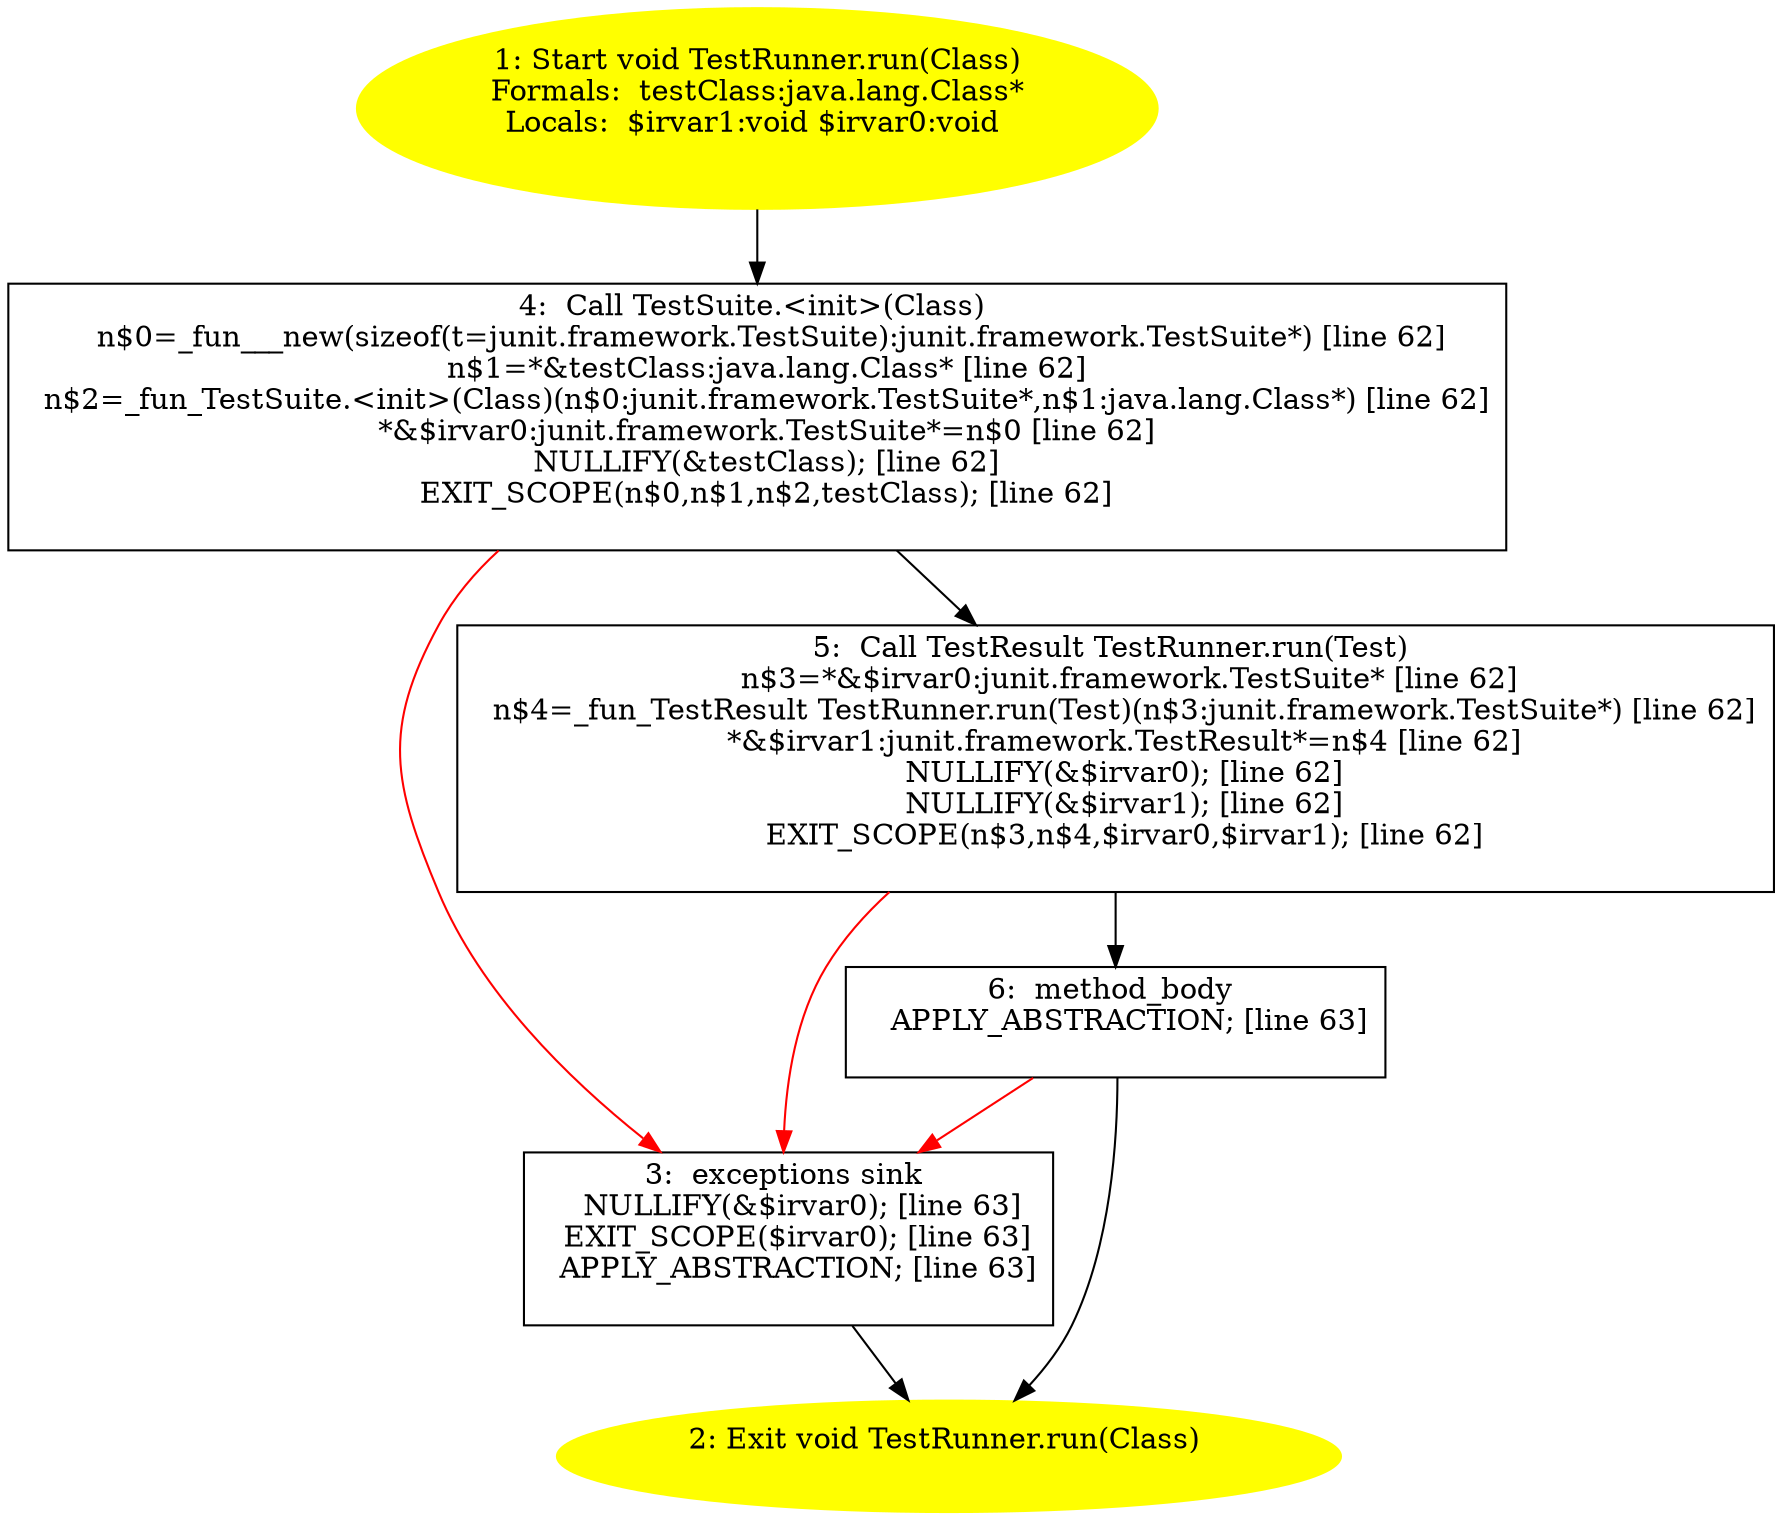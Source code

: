 /* @generated */
digraph cfg {
"junit.textui.TestRunner.run(java.lang.Class):void.659ff4af5921e8ebff0a269ed4786a61_1" [label="1: Start void TestRunner.run(Class)\nFormals:  testClass:java.lang.Class*\nLocals:  $irvar1:void $irvar0:void \n  " color=yellow style=filled]
	

	 "junit.textui.TestRunner.run(java.lang.Class):void.659ff4af5921e8ebff0a269ed4786a61_1" -> "junit.textui.TestRunner.run(java.lang.Class):void.659ff4af5921e8ebff0a269ed4786a61_4" ;
"junit.textui.TestRunner.run(java.lang.Class):void.659ff4af5921e8ebff0a269ed4786a61_2" [label="2: Exit void TestRunner.run(Class) \n  " color=yellow style=filled]
	

"junit.textui.TestRunner.run(java.lang.Class):void.659ff4af5921e8ebff0a269ed4786a61_3" [label="3:  exceptions sink \n   NULLIFY(&$irvar0); [line 63]\n  EXIT_SCOPE($irvar0); [line 63]\n  APPLY_ABSTRACTION; [line 63]\n " shape="box"]
	

	 "junit.textui.TestRunner.run(java.lang.Class):void.659ff4af5921e8ebff0a269ed4786a61_3" -> "junit.textui.TestRunner.run(java.lang.Class):void.659ff4af5921e8ebff0a269ed4786a61_2" ;
"junit.textui.TestRunner.run(java.lang.Class):void.659ff4af5921e8ebff0a269ed4786a61_4" [label="4:  Call TestSuite.<init>(Class) \n   n$0=_fun___new(sizeof(t=junit.framework.TestSuite):junit.framework.TestSuite*) [line 62]\n  n$1=*&testClass:java.lang.Class* [line 62]\n  n$2=_fun_TestSuite.<init>(Class)(n$0:junit.framework.TestSuite*,n$1:java.lang.Class*) [line 62]\n  *&$irvar0:junit.framework.TestSuite*=n$0 [line 62]\n  NULLIFY(&testClass); [line 62]\n  EXIT_SCOPE(n$0,n$1,n$2,testClass); [line 62]\n " shape="box"]
	

	 "junit.textui.TestRunner.run(java.lang.Class):void.659ff4af5921e8ebff0a269ed4786a61_4" -> "junit.textui.TestRunner.run(java.lang.Class):void.659ff4af5921e8ebff0a269ed4786a61_5" ;
	 "junit.textui.TestRunner.run(java.lang.Class):void.659ff4af5921e8ebff0a269ed4786a61_4" -> "junit.textui.TestRunner.run(java.lang.Class):void.659ff4af5921e8ebff0a269ed4786a61_3" [color="red" ];
"junit.textui.TestRunner.run(java.lang.Class):void.659ff4af5921e8ebff0a269ed4786a61_5" [label="5:  Call TestResult TestRunner.run(Test) \n   n$3=*&$irvar0:junit.framework.TestSuite* [line 62]\n  n$4=_fun_TestResult TestRunner.run(Test)(n$3:junit.framework.TestSuite*) [line 62]\n  *&$irvar1:junit.framework.TestResult*=n$4 [line 62]\n  NULLIFY(&$irvar0); [line 62]\n  NULLIFY(&$irvar1); [line 62]\n  EXIT_SCOPE(n$3,n$4,$irvar0,$irvar1); [line 62]\n " shape="box"]
	

	 "junit.textui.TestRunner.run(java.lang.Class):void.659ff4af5921e8ebff0a269ed4786a61_5" -> "junit.textui.TestRunner.run(java.lang.Class):void.659ff4af5921e8ebff0a269ed4786a61_6" ;
	 "junit.textui.TestRunner.run(java.lang.Class):void.659ff4af5921e8ebff0a269ed4786a61_5" -> "junit.textui.TestRunner.run(java.lang.Class):void.659ff4af5921e8ebff0a269ed4786a61_3" [color="red" ];
"junit.textui.TestRunner.run(java.lang.Class):void.659ff4af5921e8ebff0a269ed4786a61_6" [label="6:  method_body \n   APPLY_ABSTRACTION; [line 63]\n " shape="box"]
	

	 "junit.textui.TestRunner.run(java.lang.Class):void.659ff4af5921e8ebff0a269ed4786a61_6" -> "junit.textui.TestRunner.run(java.lang.Class):void.659ff4af5921e8ebff0a269ed4786a61_2" ;
	 "junit.textui.TestRunner.run(java.lang.Class):void.659ff4af5921e8ebff0a269ed4786a61_6" -> "junit.textui.TestRunner.run(java.lang.Class):void.659ff4af5921e8ebff0a269ed4786a61_3" [color="red" ];
}
